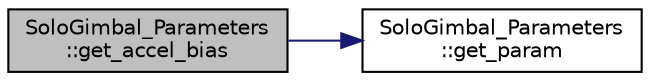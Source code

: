 digraph "SoloGimbal_Parameters::get_accel_bias"
{
 // INTERACTIVE_SVG=YES
  edge [fontname="Helvetica",fontsize="10",labelfontname="Helvetica",labelfontsize="10"];
  node [fontname="Helvetica",fontsize="10",shape=record];
  rankdir="LR";
  Node1 [label="SoloGimbal_Parameters\l::get_accel_bias",height=0.2,width=0.4,color="black", fillcolor="grey75", style="filled", fontcolor="black"];
  Node1 -> Node2 [color="midnightblue",fontsize="10",style="solid",fontname="Helvetica"];
  Node2 [label="SoloGimbal_Parameters\l::get_param",height=0.2,width=0.4,color="black", fillcolor="white", style="filled",URL="$classSoloGimbal__Parameters.html#acaa1b0892789871833815a05f3db2712"];
}
